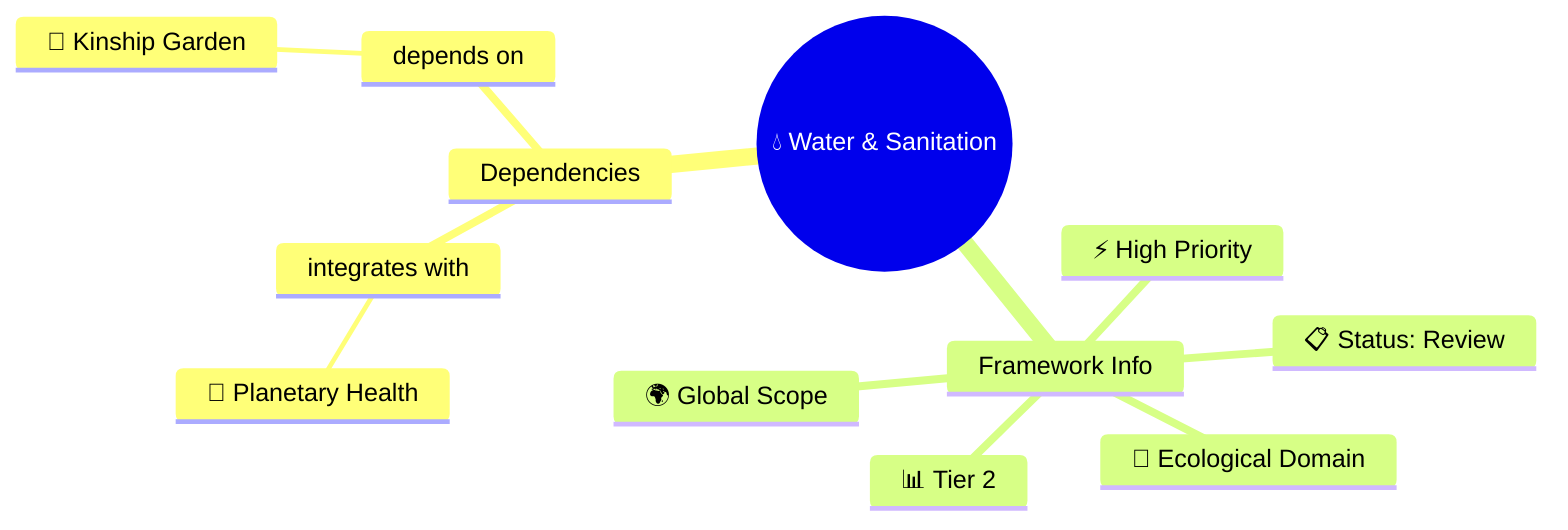 mindmap
  root(("💧 Water & Sanitation"))
    Dependencies
      integrates with
        💚 Planetary Health
      depends on
        🌱 Kinship Garden
    Framework Info
      📊 Tier 2
      🎯 Ecological Domain
      🌍 Global Scope
      ⚡ High Priority
      📋 Status: Review
